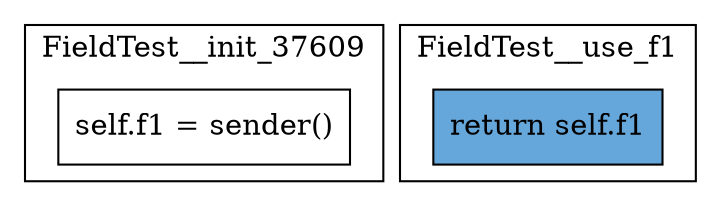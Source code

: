 digraph "never-accessed-2" {
    node [shape=box];
    subgraph "cluster_FieldTest__init_37609" {
        label="FieldTest__init_37609";
        "FieldTest__init_37609_142" [label="self.f1 = sender()"];
    }
    subgraph "cluster_FieldTest__use_f1" {
        label="FieldTest__use_f1";
        "FieldTest__use_f1_143" [label="return self.f1",style=filled,fillcolor="#66A7DB"];
    }
}
